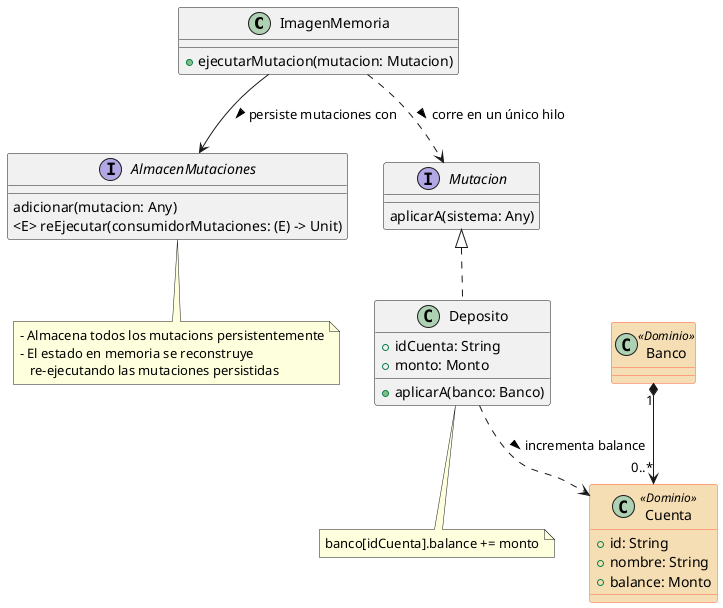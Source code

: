 @startuml
skinparam class {
    BackgroundColor<<Dominio>> Wheat
    BorderColor<<Dominio>> Tomato
}

class ImagenMemoria {
    + ejecutarMutacion(mutacion: Mutacion)
}

interface AlmacenMutaciones {
    adicionar(mutacion: Any)
    <E> reEjecutar(consumidorMutaciones: (E) -> Unit)
}
ImagenMemoria --> AlmacenMutaciones: persiste mutaciones con >
note bottom of AlmacenMutaciones
    - Almacena todos los mutacions persistentemente
    - El estado en memoria se reconstruye
       re-ejecutando las mutaciones persistidas
end note

interface Mutacion {
    aplicarA(sistema: Any)
}
ImagenMemoria ..> Mutacion: corre en un único hilo >

class Banco <<Dominio>> {
}
class Cuenta <<Dominio>> {
    + id: String
    + nombre: String
    + balance: Monto
}
Banco "1" *--> "0..*" Cuenta

class Deposito implements Mutacion {
    + idCuenta: String
    + monto: Monto
    + aplicarA(banco: Banco)
}
Deposito ..> Cuenta: incrementa balance >
note bottom of Deposito
    banco[idCuenta].balance += monto
end note

@enduml